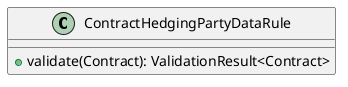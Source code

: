 @startuml

    class ContractHedgingPartyDataRule [[ContractHedgingPartyDataRule.html]] {
        +validate(Contract): ValidationResult<Contract>
    }

@enduml
